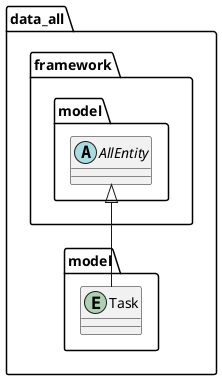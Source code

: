 @startuml
left to right direction
'https://plantuml.com/class-diagram

package data_all.framework.model {

    abstract class AllEntity {}
}

package data_all.model {

    entity Task {}

    AllEntity <|- Task
}

@enduml
